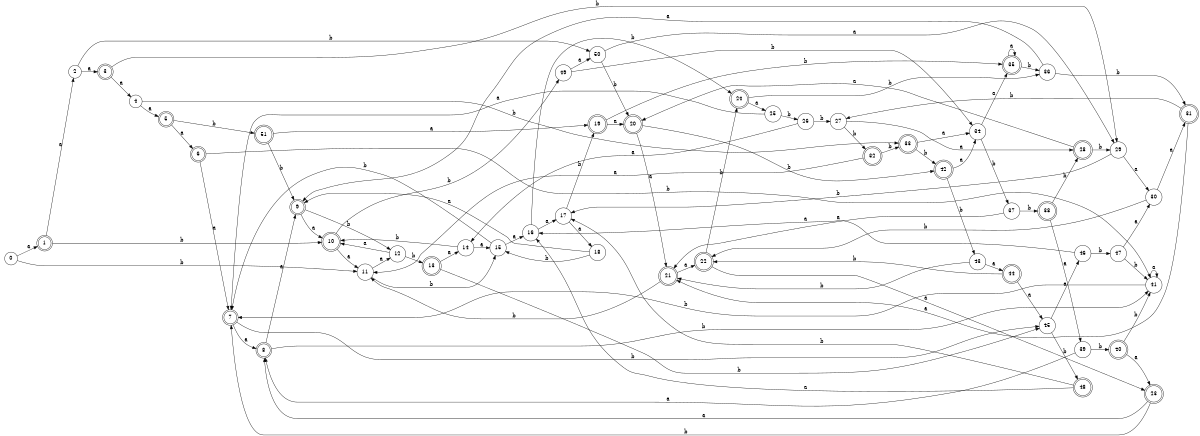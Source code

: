 digraph n42_6 {
__start0 [label="" shape="none"];

rankdir=LR;
size="8,5";

s0 [style="filled", color="black", fillcolor="white" shape="circle", label="0"];
s1 [style="rounded,filled", color="black", fillcolor="white" shape="doublecircle", label="1"];
s2 [style="filled", color="black", fillcolor="white" shape="circle", label="2"];
s3 [style="rounded,filled", color="black", fillcolor="white" shape="doublecircle", label="3"];
s4 [style="filled", color="black", fillcolor="white" shape="circle", label="4"];
s5 [style="rounded,filled", color="black", fillcolor="white" shape="doublecircle", label="5"];
s6 [style="rounded,filled", color="black", fillcolor="white" shape="doublecircle", label="6"];
s7 [style="rounded,filled", color="black", fillcolor="white" shape="doublecircle", label="7"];
s8 [style="rounded,filled", color="black", fillcolor="white" shape="doublecircle", label="8"];
s9 [style="rounded,filled", color="black", fillcolor="white" shape="doublecircle", label="9"];
s10 [style="rounded,filled", color="black", fillcolor="white" shape="doublecircle", label="10"];
s11 [style="filled", color="black", fillcolor="white" shape="circle", label="11"];
s12 [style="filled", color="black", fillcolor="white" shape="circle", label="12"];
s13 [style="rounded,filled", color="black", fillcolor="white" shape="doublecircle", label="13"];
s14 [style="filled", color="black", fillcolor="white" shape="circle", label="14"];
s15 [style="filled", color="black", fillcolor="white" shape="circle", label="15"];
s16 [style="filled", color="black", fillcolor="white" shape="circle", label="16"];
s17 [style="filled", color="black", fillcolor="white" shape="circle", label="17"];
s18 [style="filled", color="black", fillcolor="white" shape="circle", label="18"];
s19 [style="rounded,filled", color="black", fillcolor="white" shape="doublecircle", label="19"];
s20 [style="rounded,filled", color="black", fillcolor="white" shape="doublecircle", label="20"];
s21 [style="rounded,filled", color="black", fillcolor="white" shape="doublecircle", label="21"];
s22 [style="rounded,filled", color="black", fillcolor="white" shape="doublecircle", label="22"];
s23 [style="rounded,filled", color="black", fillcolor="white" shape="doublecircle", label="23"];
s24 [style="rounded,filled", color="black", fillcolor="white" shape="doublecircle", label="24"];
s25 [style="filled", color="black", fillcolor="white" shape="circle", label="25"];
s26 [style="filled", color="black", fillcolor="white" shape="circle", label="26"];
s27 [style="filled", color="black", fillcolor="white" shape="circle", label="27"];
s28 [style="rounded,filled", color="black", fillcolor="white" shape="doublecircle", label="28"];
s29 [style="filled", color="black", fillcolor="white" shape="circle", label="29"];
s30 [style="filled", color="black", fillcolor="white" shape="circle", label="30"];
s31 [style="rounded,filled", color="black", fillcolor="white" shape="doublecircle", label="31"];
s32 [style="rounded,filled", color="black", fillcolor="white" shape="doublecircle", label="32"];
s33 [style="rounded,filled", color="black", fillcolor="white" shape="doublecircle", label="33"];
s34 [style="filled", color="black", fillcolor="white" shape="circle", label="34"];
s35 [style="rounded,filled", color="black", fillcolor="white" shape="doublecircle", label="35"];
s36 [style="filled", color="black", fillcolor="white" shape="circle", label="36"];
s37 [style="filled", color="black", fillcolor="white" shape="circle", label="37"];
s38 [style="rounded,filled", color="black", fillcolor="white" shape="doublecircle", label="38"];
s39 [style="filled", color="black", fillcolor="white" shape="circle", label="39"];
s40 [style="rounded,filled", color="black", fillcolor="white" shape="doublecircle", label="40"];
s41 [style="filled", color="black", fillcolor="white" shape="circle", label="41"];
s42 [style="rounded,filled", color="black", fillcolor="white" shape="doublecircle", label="42"];
s43 [style="filled", color="black", fillcolor="white" shape="circle", label="43"];
s44 [style="rounded,filled", color="black", fillcolor="white" shape="doublecircle", label="44"];
s45 [style="filled", color="black", fillcolor="white" shape="circle", label="45"];
s46 [style="filled", color="black", fillcolor="white" shape="circle", label="46"];
s47 [style="filled", color="black", fillcolor="white" shape="circle", label="47"];
s48 [style="rounded,filled", color="black", fillcolor="white" shape="doublecircle", label="48"];
s49 [style="filled", color="black", fillcolor="white" shape="circle", label="49"];
s50 [style="filled", color="black", fillcolor="white" shape="circle", label="50"];
s51 [style="rounded,filled", color="black", fillcolor="white" shape="doublecircle", label="51"];
s0 -> s1 [label="a"];
s0 -> s11 [label="b"];
s1 -> s2 [label="a"];
s1 -> s10 [label="b"];
s2 -> s3 [label="a"];
s2 -> s50 [label="b"];
s3 -> s4 [label="a"];
s3 -> s29 [label="b"];
s4 -> s5 [label="a"];
s4 -> s33 [label="b"];
s5 -> s6 [label="a"];
s5 -> s51 [label="b"];
s6 -> s7 [label="a"];
s6 -> s41 [label="b"];
s7 -> s8 [label="a"];
s7 -> s45 [label="b"];
s8 -> s9 [label="a"];
s8 -> s41 [label="b"];
s9 -> s10 [label="a"];
s9 -> s12 [label="b"];
s10 -> s11 [label="a"];
s10 -> s49 [label="b"];
s11 -> s12 [label="a"];
s11 -> s15 [label="b"];
s12 -> s10 [label="a"];
s12 -> s13 [label="b"];
s13 -> s14 [label="a"];
s13 -> s45 [label="b"];
s14 -> s15 [label="a"];
s14 -> s10 [label="b"];
s15 -> s16 [label="a"];
s15 -> s7 [label="b"];
s16 -> s17 [label="a"];
s16 -> s24 [label="b"];
s17 -> s18 [label="a"];
s17 -> s19 [label="b"];
s18 -> s9 [label="a"];
s18 -> s15 [label="b"];
s19 -> s20 [label="a"];
s19 -> s35 [label="b"];
s20 -> s21 [label="a"];
s20 -> s42 [label="b"];
s21 -> s22 [label="a"];
s21 -> s11 [label="b"];
s22 -> s23 [label="a"];
s22 -> s24 [label="b"];
s23 -> s8 [label="a"];
s23 -> s7 [label="b"];
s24 -> s25 [label="a"];
s24 -> s36 [label="b"];
s25 -> s7 [label="a"];
s25 -> s26 [label="b"];
s26 -> s14 [label="a"];
s26 -> s27 [label="b"];
s27 -> s28 [label="a"];
s27 -> s32 [label="b"];
s28 -> s20 [label="a"];
s28 -> s29 [label="b"];
s29 -> s30 [label="a"];
s29 -> s17 [label="b"];
s30 -> s31 [label="a"];
s30 -> s22 [label="b"];
s31 -> s21 [label="a"];
s31 -> s27 [label="b"];
s32 -> s11 [label="a"];
s32 -> s33 [label="b"];
s33 -> s34 [label="a"];
s33 -> s42 [label="b"];
s34 -> s35 [label="a"];
s34 -> s37 [label="b"];
s35 -> s35 [label="a"];
s35 -> s36 [label="b"];
s36 -> s9 [label="a"];
s36 -> s31 [label="b"];
s37 -> s21 [label="a"];
s37 -> s38 [label="b"];
s38 -> s39 [label="a"];
s38 -> s28 [label="b"];
s39 -> s8 [label="a"];
s39 -> s40 [label="b"];
s40 -> s23 [label="a"];
s40 -> s41 [label="b"];
s41 -> s41 [label="a"];
s41 -> s7 [label="b"];
s42 -> s34 [label="a"];
s42 -> s43 [label="b"];
s43 -> s44 [label="a"];
s43 -> s21 [label="b"];
s44 -> s45 [label="a"];
s44 -> s22 [label="b"];
s45 -> s46 [label="a"];
s45 -> s48 [label="b"];
s46 -> s16 [label="a"];
s46 -> s47 [label="b"];
s47 -> s30 [label="a"];
s47 -> s41 [label="b"];
s48 -> s16 [label="a"];
s48 -> s17 [label="b"];
s49 -> s50 [label="a"];
s49 -> s34 [label="b"];
s50 -> s29 [label="a"];
s50 -> s20 [label="b"];
s51 -> s19 [label="a"];
s51 -> s9 [label="b"];

}